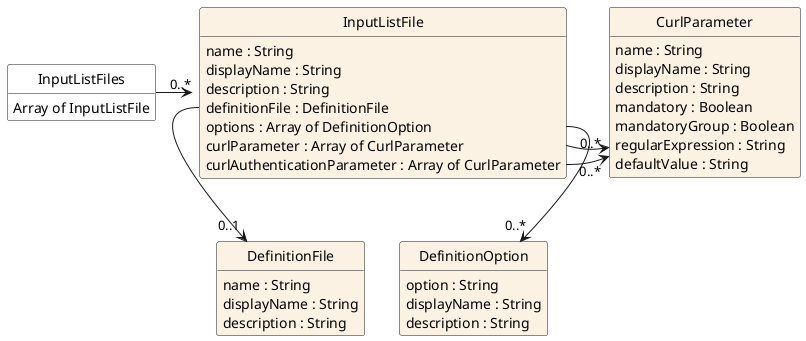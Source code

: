 @startuml
hide circle
hide methods
hide stereotype
show <<Enumeration>> stereotype
skinparam class {
   BackgroundColor<<Enumeration>> #E6F5F7
   BackgroundColor<<Ref>> #FFFFE0
   BackgroundColor<<Pivot>> #FFFFFFF
   BackgroundColor #FCF2E3
}

class DefinitionFile{
   name : String
   displayName : String
   description : String
}
class DefinitionOption {
   option : String
   displayName : String
   description : String
}

class CurlParameter{
   name : String
   displayName : String
   description : String
   mandatory : Boolean
   mandatoryGroup : Boolean
   regularExpression : String
   defaultValue : String
}

class InputListFile {
   name : String
   displayName : String
   description : String
   definitionFile : DefinitionFile
   options : Array of DefinitionOption
   curlParameter : Array of CurlParameter
   curlAuthenticationParameter : Array of CurlParameter
}

class InputListFiles <<pivot>>{
   Array of InputListFile
}
InputListFiles -right-> "0..*" InputListFile
InputListFile::definitionFile --> "0..1" DefinitionFile
InputListFile::options --> "0..*" DefinitionOption
InputListFile::curlParameter -right-> "0..*" CurlParameter
InputListFile::curlAuthenticationParameter -right-> "0..*" CurlParameter

'CurlParameter -[hidden]up-> DefinitionFile
'CurlParameter <-[hidden]left- DefinitionFile


@enduml
